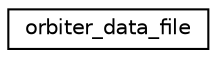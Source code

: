 digraph "Graphical Class Hierarchy"
{
  edge [fontname="Helvetica",fontsize="10",labelfontname="Helvetica",labelfontsize="10"];
  node [fontname="Helvetica",fontsize="10",shape=record];
  rankdir="LR";
  Node0 [label="orbiter_data_file",height=0.2,width=0.4,color="black", fillcolor="white", style="filled",URL="$dc/dde/classorbiter__data__file.html"];
}
